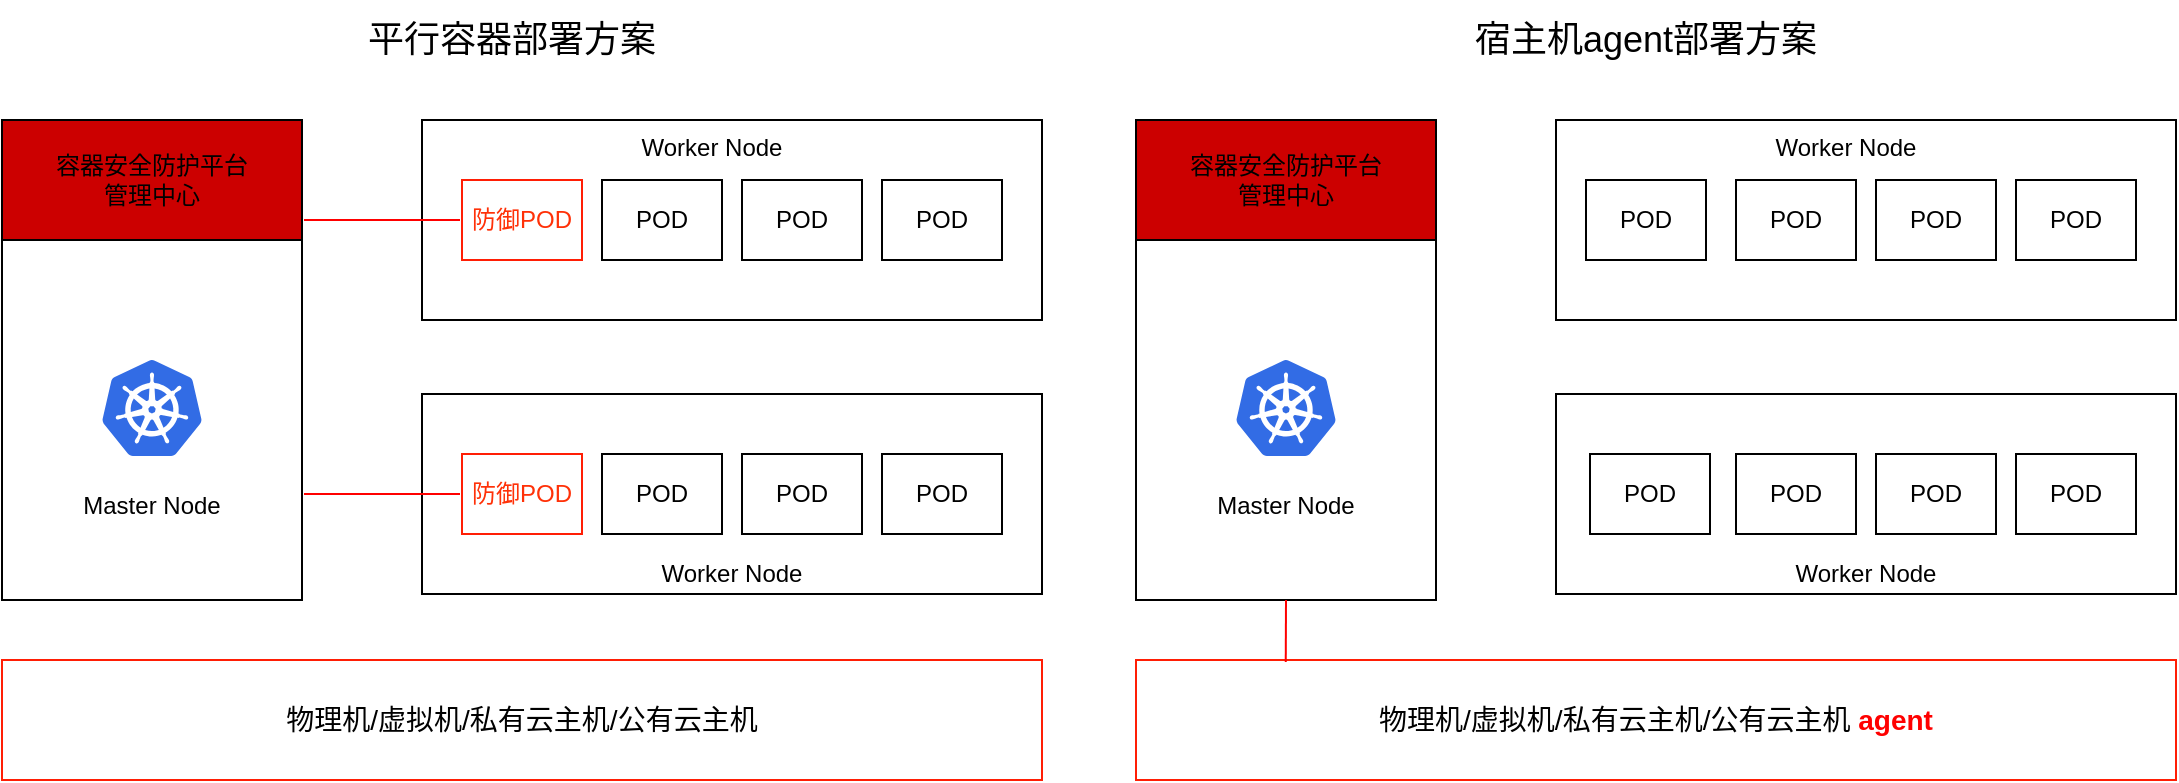 <mxfile version="13.10.4" type="github">
  <diagram id="dFlDIrd7vTW-9JRNy9Qg" name="Page-1">
    <mxGraphModel dx="1278" dy="519" grid="1" gridSize="10" guides="1" tooltips="1" connect="1" arrows="1" fold="1" page="1" pageScale="1" pageWidth="827" pageHeight="1169" math="0" shadow="0">
      <root>
        <mxCell id="0" />
        <mxCell id="1" parent="0" />
        <mxCell id="5FUb5qHOoI7R9_QMYOB9-11" value="&lt;br&gt;&lt;div&gt;&lt;br&gt;&lt;/div&gt;&lt;div&gt;&lt;br&gt;&lt;/div&gt;&lt;div&gt;&lt;br&gt;&lt;/div&gt;&lt;div&gt;&lt;br&gt;&lt;/div&gt;&lt;div&gt;&lt;br&gt;&lt;/div&gt;&lt;div&gt;&lt;br&gt;&lt;/div&gt;&lt;div&gt;&lt;br&gt;&lt;/div&gt;&lt;div&gt;&lt;br&gt;&lt;/div&gt;&lt;div&gt;&lt;br&gt;&lt;/div&gt;&lt;div&gt;Master Node&lt;/div&gt;" style="rounded=0;whiteSpace=wrap;html=1;" parent="1" vertex="1">
          <mxGeometry x="270" y="112" width="150" height="238" as="geometry" />
        </mxCell>
        <mxCell id="5FUb5qHOoI7R9_QMYOB9-13" value="" style="aspect=fixed;html=1;points=[];align=center;image;fontSize=12;image=img/lib/mscae/Kubernetes.svg;" parent="1" vertex="1">
          <mxGeometry x="320" y="230" width="50" height="48" as="geometry" />
        </mxCell>
        <mxCell id="5FUb5qHOoI7R9_QMYOB9-14" value="&lt;div&gt;容器安全防护平台&lt;/div&gt;&lt;div&gt;管理中心&lt;/div&gt;" style="rounded=0;whiteSpace=wrap;html=1;fillColor=#CC0000;" parent="1" vertex="1">
          <mxGeometry x="270" y="110" width="150" height="60" as="geometry" />
        </mxCell>
        <mxCell id="5FUb5qHOoI7R9_QMYOB9-15" value="" style="rounded=0;whiteSpace=wrap;html=1;fillColor=#FFFFFF;" parent="1" vertex="1">
          <mxGeometry x="480" y="110" width="310" height="100" as="geometry" />
        </mxCell>
        <mxCell id="5FUb5qHOoI7R9_QMYOB9-17" value="POD" style="rounded=0;whiteSpace=wrap;html=1;fillColor=#FFFFFF;" parent="1" vertex="1">
          <mxGeometry x="570" y="140" width="60" height="40" as="geometry" />
        </mxCell>
        <mxCell id="5FUb5qHOoI7R9_QMYOB9-18" value="POD" style="rounded=0;whiteSpace=wrap;html=1;fillColor=#FFFFFF;" parent="1" vertex="1">
          <mxGeometry x="640" y="140" width="60" height="40" as="geometry" />
        </mxCell>
        <mxCell id="5FUb5qHOoI7R9_QMYOB9-19" value="POD" style="rounded=0;whiteSpace=wrap;html=1;fillColor=#FFFFFF;" parent="1" vertex="1">
          <mxGeometry x="710" y="140" width="60" height="40" as="geometry" />
        </mxCell>
        <mxCell id="5FUb5qHOoI7R9_QMYOB9-16" value="&lt;font color=&quot;#FF3108&quot;&gt;防御POD&lt;/font&gt;" style="rounded=0;whiteSpace=wrap;html=1;fillColor=#FFFFFF;strokeColor=#FF1E05;" parent="1" vertex="1">
          <mxGeometry x="500" y="140" width="60" height="40" as="geometry" />
        </mxCell>
        <mxCell id="5FUb5qHOoI7R9_QMYOB9-20" value="Worker Node " style="text;html=1;strokeColor=none;fillColor=none;align=center;verticalAlign=middle;whiteSpace=wrap;rounded=0;" parent="1" vertex="1">
          <mxGeometry x="560" y="114" width="130" height="20" as="geometry" />
        </mxCell>
        <mxCell id="5FUb5qHOoI7R9_QMYOB9-21" value="" style="rounded=0;whiteSpace=wrap;html=1;fillColor=#FFFFFF;" parent="1" vertex="1">
          <mxGeometry x="480" y="247" width="310" height="100" as="geometry" />
        </mxCell>
        <mxCell id="5FUb5qHOoI7R9_QMYOB9-22" value="POD" style="rounded=0;whiteSpace=wrap;html=1;fillColor=#FFFFFF;" parent="1" vertex="1">
          <mxGeometry x="570" y="277" width="60" height="40" as="geometry" />
        </mxCell>
        <mxCell id="5FUb5qHOoI7R9_QMYOB9-23" value="POD" style="rounded=0;whiteSpace=wrap;html=1;fillColor=#FFFFFF;" parent="1" vertex="1">
          <mxGeometry x="640" y="277" width="60" height="40" as="geometry" />
        </mxCell>
        <mxCell id="5FUb5qHOoI7R9_QMYOB9-24" value="POD" style="rounded=0;whiteSpace=wrap;html=1;fillColor=#FFFFFF;" parent="1" vertex="1">
          <mxGeometry x="710" y="277" width="60" height="40" as="geometry" />
        </mxCell>
        <mxCell id="5FUb5qHOoI7R9_QMYOB9-25" value="&lt;font color=&quot;#FF3108&quot;&gt;防御POD&lt;/font&gt;" style="rounded=0;whiteSpace=wrap;html=1;fillColor=#FFFFFF;strokeColor=#FF1E05;" parent="1" vertex="1">
          <mxGeometry x="500" y="277" width="60" height="40" as="geometry" />
        </mxCell>
        <mxCell id="5FUb5qHOoI7R9_QMYOB9-26" value="Worker Node " style="text;html=1;strokeColor=none;fillColor=none;align=center;verticalAlign=middle;whiteSpace=wrap;rounded=0;" parent="1" vertex="1">
          <mxGeometry x="570" y="327" width="130" height="20" as="geometry" />
        </mxCell>
        <mxCell id="5FUb5qHOoI7R9_QMYOB9-29" value="" style="endArrow=none;html=1;entryX=0;entryY=0.5;entryDx=0;entryDy=0;strokeColor=#FF0000;" parent="1" edge="1">
          <mxGeometry width="50" height="50" relative="1" as="geometry">
            <mxPoint x="421" y="160" as="sourcePoint" />
            <mxPoint x="499" y="160" as="targetPoint" />
          </mxGeometry>
        </mxCell>
        <mxCell id="5FUb5qHOoI7R9_QMYOB9-30" value="" style="endArrow=none;html=1;entryX=0;entryY=0.5;entryDx=0;entryDy=0;strokeColor=#FF0000;" parent="1" edge="1">
          <mxGeometry width="50" height="50" relative="1" as="geometry">
            <mxPoint x="421" y="297" as="sourcePoint" />
            <mxPoint x="499" y="297" as="targetPoint" />
          </mxGeometry>
        </mxCell>
        <mxCell id="5FUb5qHOoI7R9_QMYOB9-31" value="&lt;font style=&quot;font-size: 14px&quot;&gt;物理机/虚拟机/私有云主机/公有云主机&lt;/font&gt;" style="rounded=0;whiteSpace=wrap;html=1;strokeColor=#FF1E05;fillColor=#FFFFFF;" parent="1" vertex="1">
          <mxGeometry x="270" y="380" width="520" height="60" as="geometry" />
        </mxCell>
        <mxCell id="5FUb5qHOoI7R9_QMYOB9-32" value="&lt;font style=&quot;font-size: 18px&quot;&gt;平行容器部署方案&lt;/font&gt;" style="text;html=1;strokeColor=none;fillColor=none;align=center;verticalAlign=middle;whiteSpace=wrap;rounded=0;" parent="1" vertex="1">
          <mxGeometry x="270" y="50" width="510" height="40" as="geometry" />
        </mxCell>
        <mxCell id="b9owr5KaTSECks4s54gr-1" value="&lt;br&gt;&lt;div&gt;&lt;br&gt;&lt;/div&gt;&lt;div&gt;&lt;br&gt;&lt;/div&gt;&lt;div&gt;&lt;br&gt;&lt;/div&gt;&lt;div&gt;&lt;br&gt;&lt;/div&gt;&lt;div&gt;&lt;br&gt;&lt;/div&gt;&lt;div&gt;&lt;br&gt;&lt;/div&gt;&lt;div&gt;&lt;br&gt;&lt;/div&gt;&lt;div&gt;&lt;br&gt;&lt;/div&gt;&lt;div&gt;&lt;br&gt;&lt;/div&gt;&lt;div&gt;Master Node&lt;/div&gt;" style="rounded=0;whiteSpace=wrap;html=1;" vertex="1" parent="1">
          <mxGeometry x="837" y="112" width="150" height="238" as="geometry" />
        </mxCell>
        <mxCell id="b9owr5KaTSECks4s54gr-2" value="" style="aspect=fixed;html=1;points=[];align=center;image;fontSize=12;image=img/lib/mscae/Kubernetes.svg;" vertex="1" parent="1">
          <mxGeometry x="887" y="230" width="50" height="48" as="geometry" />
        </mxCell>
        <mxCell id="b9owr5KaTSECks4s54gr-3" value="&lt;div&gt;容器安全防护平台&lt;/div&gt;&lt;div&gt;管理中心&lt;/div&gt;" style="rounded=0;whiteSpace=wrap;html=1;fillColor=#CC0000;" vertex="1" parent="1">
          <mxGeometry x="837" y="110" width="150" height="60" as="geometry" />
        </mxCell>
        <mxCell id="b9owr5KaTSECks4s54gr-4" value="" style="rounded=0;whiteSpace=wrap;html=1;fillColor=#FFFFFF;" vertex="1" parent="1">
          <mxGeometry x="1047" y="110" width="310" height="100" as="geometry" />
        </mxCell>
        <mxCell id="b9owr5KaTSECks4s54gr-5" value="POD" style="rounded=0;whiteSpace=wrap;html=1;fillColor=#FFFFFF;" vertex="1" parent="1">
          <mxGeometry x="1137" y="140" width="60" height="40" as="geometry" />
        </mxCell>
        <mxCell id="b9owr5KaTSECks4s54gr-6" value="POD" style="rounded=0;whiteSpace=wrap;html=1;fillColor=#FFFFFF;" vertex="1" parent="1">
          <mxGeometry x="1207" y="140" width="60" height="40" as="geometry" />
        </mxCell>
        <mxCell id="b9owr5KaTSECks4s54gr-7" value="POD" style="rounded=0;whiteSpace=wrap;html=1;fillColor=#FFFFFF;" vertex="1" parent="1">
          <mxGeometry x="1277" y="140" width="60" height="40" as="geometry" />
        </mxCell>
        <mxCell id="b9owr5KaTSECks4s54gr-9" value="Worker Node " style="text;html=1;strokeColor=none;fillColor=none;align=center;verticalAlign=middle;whiteSpace=wrap;rounded=0;" vertex="1" parent="1">
          <mxGeometry x="1127" y="114" width="130" height="20" as="geometry" />
        </mxCell>
        <mxCell id="b9owr5KaTSECks4s54gr-10" value="" style="rounded=0;whiteSpace=wrap;html=1;fillColor=#FFFFFF;" vertex="1" parent="1">
          <mxGeometry x="1047" y="247" width="310" height="100" as="geometry" />
        </mxCell>
        <mxCell id="b9owr5KaTSECks4s54gr-11" value="POD" style="rounded=0;whiteSpace=wrap;html=1;fillColor=#FFFFFF;" vertex="1" parent="1">
          <mxGeometry x="1137" y="277" width="60" height="40" as="geometry" />
        </mxCell>
        <mxCell id="b9owr5KaTSECks4s54gr-12" value="POD" style="rounded=0;whiteSpace=wrap;html=1;fillColor=#FFFFFF;" vertex="1" parent="1">
          <mxGeometry x="1207" y="277" width="60" height="40" as="geometry" />
        </mxCell>
        <mxCell id="b9owr5KaTSECks4s54gr-13" value="POD" style="rounded=0;whiteSpace=wrap;html=1;fillColor=#FFFFFF;" vertex="1" parent="1">
          <mxGeometry x="1277" y="277" width="60" height="40" as="geometry" />
        </mxCell>
        <mxCell id="b9owr5KaTSECks4s54gr-15" value="Worker Node " style="text;html=1;strokeColor=none;fillColor=none;align=center;verticalAlign=middle;whiteSpace=wrap;rounded=0;" vertex="1" parent="1">
          <mxGeometry x="1137" y="327" width="130" height="20" as="geometry" />
        </mxCell>
        <mxCell id="b9owr5KaTSECks4s54gr-18" value="&lt;font style=&quot;font-size: 14px&quot;&gt;物理机/虚拟机/私有云主机/公有云主机 &lt;b&gt;&lt;font color=&quot;#FF0000&quot;&gt;agent&lt;/font&gt;&lt;/b&gt;&lt;/font&gt; " style="rounded=0;whiteSpace=wrap;html=1;strokeColor=#FF1E05;fillColor=#FFFFFF;" vertex="1" parent="1">
          <mxGeometry x="837" y="380" width="520" height="60" as="geometry" />
        </mxCell>
        <mxCell id="b9owr5KaTSECks4s54gr-19" value="&lt;font style=&quot;font-size: 18px&quot;&gt;宿主机agent部署方案&lt;/font&gt;" style="text;html=1;strokeColor=none;fillColor=none;align=center;verticalAlign=middle;whiteSpace=wrap;rounded=0;" vertex="1" parent="1">
          <mxGeometry x="837" y="50" width="510" height="40" as="geometry" />
        </mxCell>
        <mxCell id="b9owr5KaTSECks4s54gr-20" value="POD" style="rounded=0;whiteSpace=wrap;html=1;fillColor=#FFFFFF;" vertex="1" parent="1">
          <mxGeometry x="1062" y="140" width="60" height="40" as="geometry" />
        </mxCell>
        <mxCell id="b9owr5KaTSECks4s54gr-21" value="POD" style="rounded=0;whiteSpace=wrap;html=1;fillColor=#FFFFFF;" vertex="1" parent="1">
          <mxGeometry x="1064" y="277" width="60" height="40" as="geometry" />
        </mxCell>
        <mxCell id="b9owr5KaTSECks4s54gr-24" value="" style="endArrow=none;html=1;strokeColor=#FF0000;entryX=0.5;entryY=1;entryDx=0;entryDy=0;exitX=0.144;exitY=0.017;exitDx=0;exitDy=0;exitPerimeter=0;" edge="1" parent="1" source="b9owr5KaTSECks4s54gr-18" target="b9owr5KaTSECks4s54gr-1">
          <mxGeometry width="50" height="50" relative="1" as="geometry">
            <mxPoint x="890" y="380" as="sourcePoint" />
            <mxPoint x="940" y="330" as="targetPoint" />
          </mxGeometry>
        </mxCell>
      </root>
    </mxGraphModel>
  </diagram>
</mxfile>
